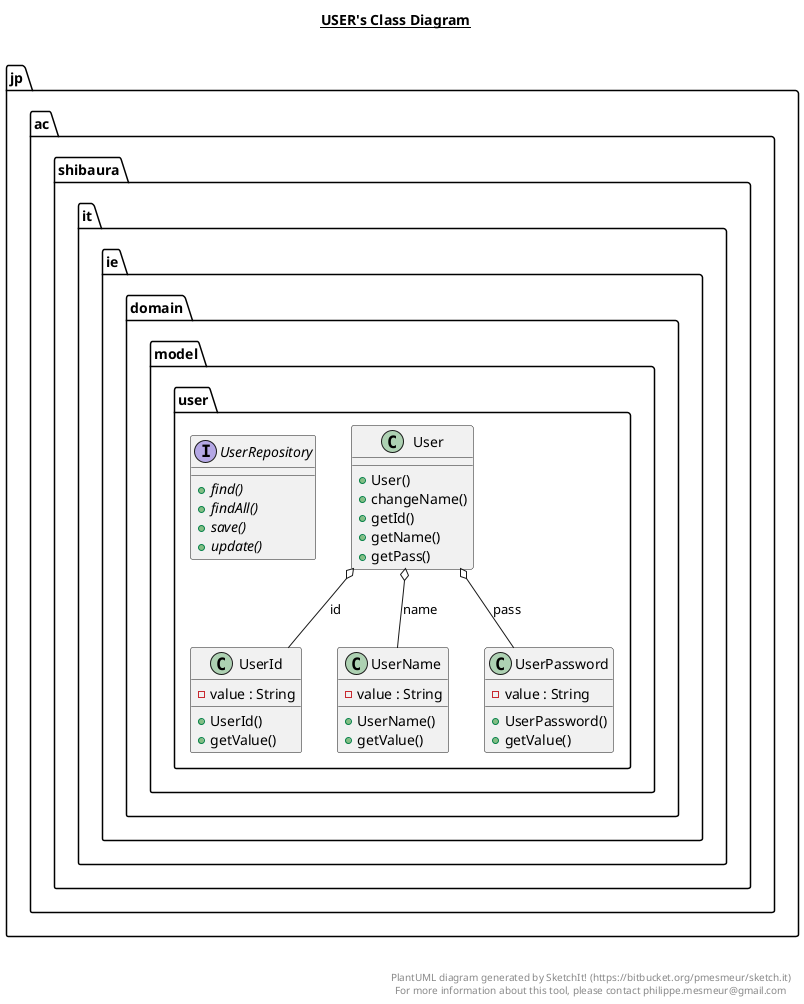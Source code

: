 @startuml

title __USER's Class Diagram__\n

  namespace jp.ac.shibaura.it.ie {
    namespace domain.model.user {
      class jp.ac.shibaura.it.ie.domain.model.user.User {
          + User()
          + changeName()
          + getId()
          + getName()
          + getPass()
      }
    }
  }
  

  namespace jp.ac.shibaura.it.ie {
    namespace domain.model.user {
      class jp.ac.shibaura.it.ie.domain.model.user.UserId {
          - value : String
          + UserId()
          + getValue()
      }
    }
  }
  

  namespace jp.ac.shibaura.it.ie {
    namespace domain.model.user {
      class jp.ac.shibaura.it.ie.domain.model.user.UserName {
          - value : String
          + UserName()
          + getValue()
      }
    }
  }
  

  namespace jp.ac.shibaura.it.ie {
    namespace domain.model.user {
      class jp.ac.shibaura.it.ie.domain.model.user.UserPassword {
          - value : String
          + UserPassword()
          + getValue()
      }
    }
  }
  

  namespace jp.ac.shibaura.it.ie {
    namespace domain.model.user {
      interface jp.ac.shibaura.it.ie.domain.model.user.UserRepository {
          {abstract} + find()
          {abstract} + findAll()
          {abstract} + save()
          {abstract} + update()
      }
    }
  }
  

  jp.ac.shibaura.it.ie.domain.model.user.User o-- jp.ac.shibaura.it.ie.domain.model.user.UserId : id
  jp.ac.shibaura.it.ie.domain.model.user.User o-- jp.ac.shibaura.it.ie.domain.model.user.UserName : name
  jp.ac.shibaura.it.ie.domain.model.user.User o-- jp.ac.shibaura.it.ie.domain.model.user.UserPassword : pass


right footer


PlantUML diagram generated by SketchIt! (https://bitbucket.org/pmesmeur/sketch.it)
For more information about this tool, please contact philippe.mesmeur@gmail.com
endfooter

@enduml
